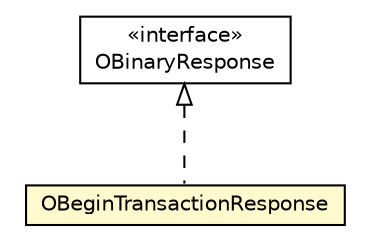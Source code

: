 #!/usr/local/bin/dot
#
# Class diagram 
# Generated by UMLGraph version R5_6-24-gf6e263 (http://www.umlgraph.org/)
#

digraph G {
	edge [fontname="Helvetica",fontsize=10,labelfontname="Helvetica",labelfontsize=10];
	node [fontname="Helvetica",fontsize=10,shape=plaintext];
	nodesep=0.25;
	ranksep=0.5;
	// com.orientechnologies.orient.client.remote.OBinaryResponse
	c1498338 [label=<<table title="com.orientechnologies.orient.client.remote.OBinaryResponse" border="0" cellborder="1" cellspacing="0" cellpadding="2" port="p" href="../OBinaryResponse.html">
		<tr><td><table border="0" cellspacing="0" cellpadding="1">
<tr><td align="center" balign="center"> &#171;interface&#187; </td></tr>
<tr><td align="center" balign="center"> OBinaryResponse </td></tr>
		</table></td></tr>
		</table>>, URL="../OBinaryResponse.html", fontname="Helvetica", fontcolor="black", fontsize=10.0];
	// com.orientechnologies.orient.client.remote.message.OBeginTransactionResponse
	c1498416 [label=<<table title="com.orientechnologies.orient.client.remote.message.OBeginTransactionResponse" border="0" cellborder="1" cellspacing="0" cellpadding="2" port="p" bgcolor="lemonChiffon" href="./OBeginTransactionResponse.html">
		<tr><td><table border="0" cellspacing="0" cellpadding="1">
<tr><td align="center" balign="center"> OBeginTransactionResponse </td></tr>
		</table></td></tr>
		</table>>, URL="./OBeginTransactionResponse.html", fontname="Helvetica", fontcolor="black", fontsize=10.0];
	//com.orientechnologies.orient.client.remote.message.OBeginTransactionResponse implements com.orientechnologies.orient.client.remote.OBinaryResponse
	c1498338:p -> c1498416:p [dir=back,arrowtail=empty,style=dashed];
}

